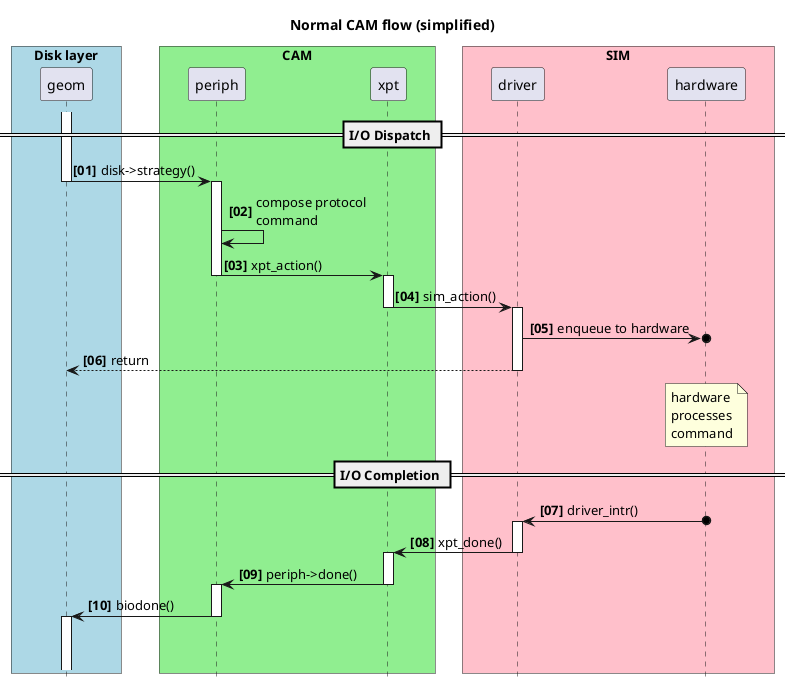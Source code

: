 @@startuml
autonumber "<b>[00]"
hide footbox
skinparam ParticipantPadding 25
skinparam BoxPadding 10

Title Normal CAM flow (simplified)

box "Disk layer" #LightBlue
participant geom
end box

box "CAM" #LightGreen
participant periph
participant xpt
end box

box "SIM" #Pink
participant driver
participant hardware
end box

== I/O Dispatch ==
activate geom
geom->periph: disk->strategy()
deactivate geom
activate periph

periph->periph : compose protocol\ncommand
periph->xpt : xpt_action()
deactivate periph
activate xpt
xpt->driver : sim_action()
deactivate xpt
activate driver
driver->o hardware : enqueue to hardware
driver --> geom : return
deactivate driver
note over hardware: hardware\nprocesses\ncommand

== I/O Completion ==
hardware o-> driver: driver_intr()
activate driver
driver->xpt : xpt_done()
deactivate driver
activate xpt

xpt->periph : periph->done()
deactivate xpt
activate periph
periph->geom : biodone()
deactivate periph
activate geom
||45||

@@enduml

